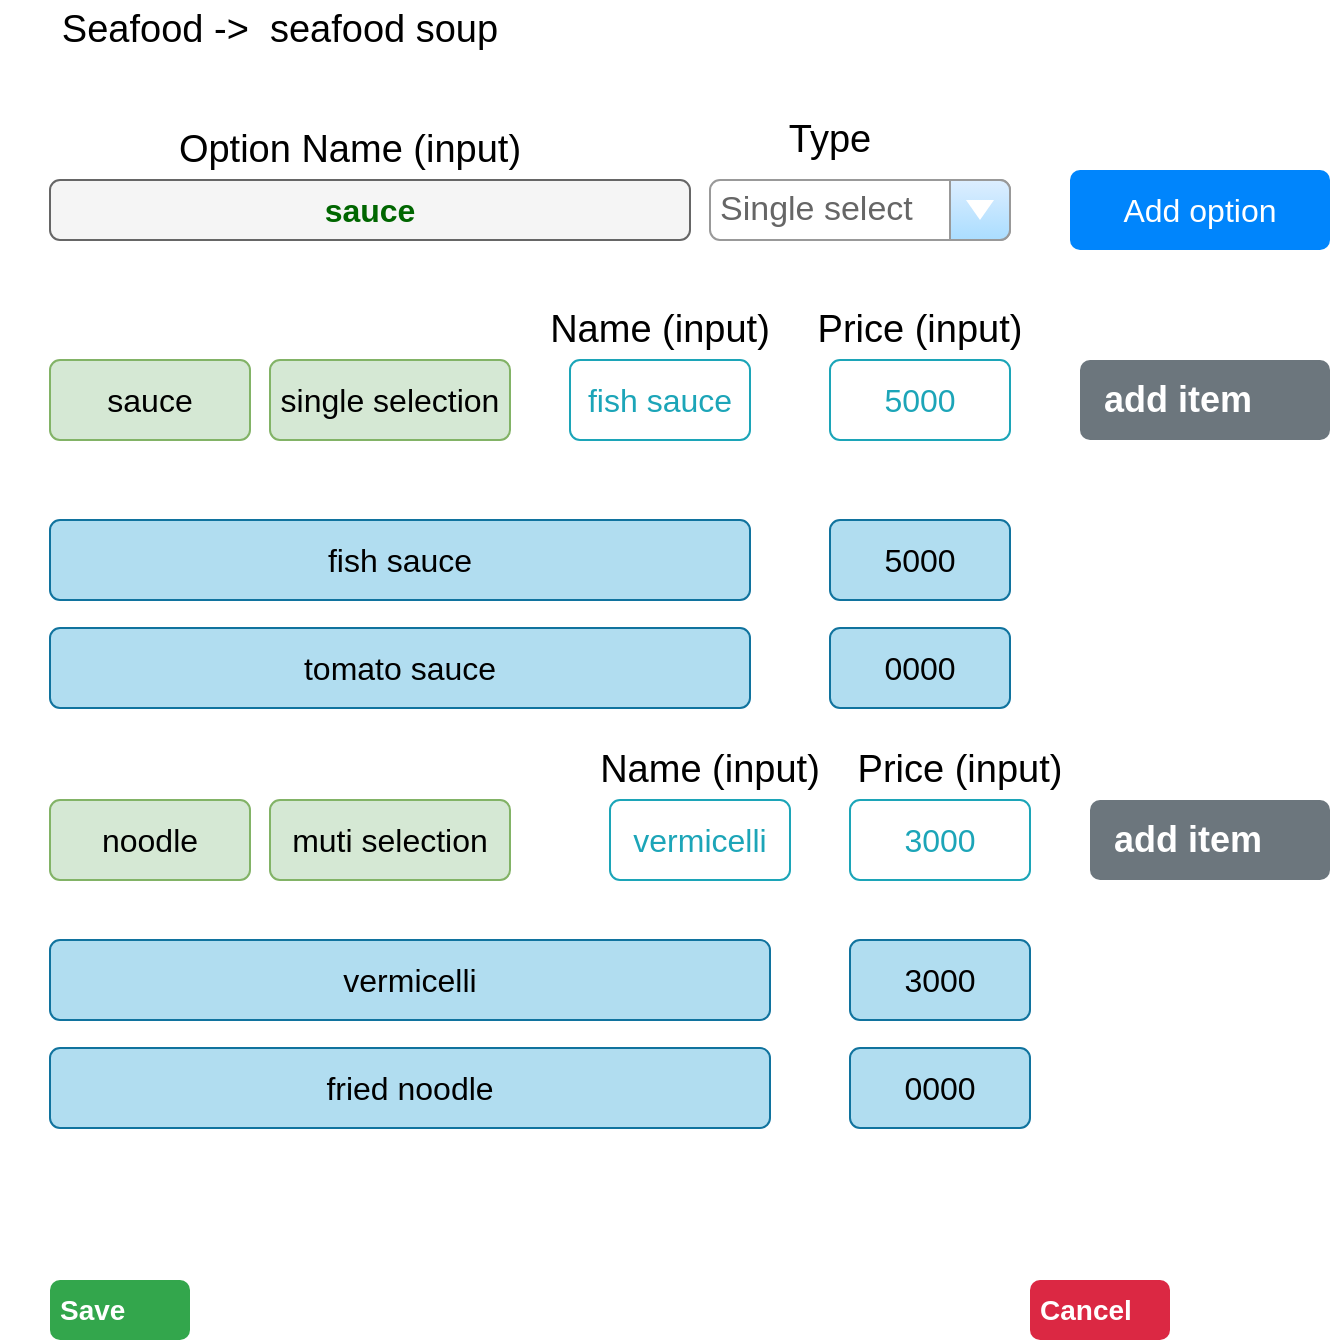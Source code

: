 <mxfile version="22.1.18" type="github">
  <diagram name="Page-1" id="kfKkWPTDTzjf0ijE4DBs">
    <mxGraphModel dx="954" dy="696" grid="1" gridSize="10" guides="1" tooltips="1" connect="1" arrows="1" fold="1" page="1" pageScale="1" pageWidth="1169" pageHeight="827" math="0" shadow="0">
      <root>
        <mxCell id="0" />
        <mxCell id="1" parent="0" />
        <mxCell id="Vs1UA3pdB5jLAvVI1XC_-1" value="&lt;font style=&quot;font-size: 19px;&quot;&gt;Seafood -&amp;gt;&amp;nbsp; seafood soup&lt;/font&gt;" style="text;html=1;strokeColor=none;fillColor=none;align=center;verticalAlign=middle;whiteSpace=wrap;rounded=0;" vertex="1" parent="1">
          <mxGeometry x="45" y="80" width="280" height="30" as="geometry" />
        </mxCell>
        <mxCell id="Vs1UA3pdB5jLAvVI1XC_-2" value="&lt;font color=&quot;#006600&quot;&gt;&lt;b&gt;sauce&lt;/b&gt;&lt;/font&gt;" style="html=1;shadow=0;dashed=0;shape=mxgraph.bootstrap.rrect;rSize=5;strokeColor=#666666;strokeWidth=1;fillColor=#f5f5f5;whiteSpace=wrap;align=center;verticalAlign=middle;spacingLeft=0;fontStyle=0;fontSize=16;spacing=5;fontColor=#333333;" vertex="1" parent="1">
          <mxGeometry x="70" y="170" width="320" height="30" as="geometry" />
        </mxCell>
        <mxCell id="Vs1UA3pdB5jLAvVI1XC_-3" value="&lt;font style=&quot;font-size: 19px;&quot;&gt;Option Name (input)&lt;/font&gt;" style="text;html=1;strokeColor=none;fillColor=none;align=center;verticalAlign=middle;whiteSpace=wrap;rounded=0;" vertex="1" parent="1">
          <mxGeometry x="130" y="140" width="180" height="30" as="geometry" />
        </mxCell>
        <mxCell id="Vs1UA3pdB5jLAvVI1XC_-4" value="Single select" style="strokeWidth=1;shadow=0;dashed=0;align=center;html=1;shape=mxgraph.mockup.forms.comboBox;strokeColor=#999999;fillColor=#ddeeff;align=left;fillColor2=#aaddff;mainText=;fontColor=#666666;fontSize=17;spacingLeft=3;" vertex="1" parent="1">
          <mxGeometry x="400" y="170" width="150" height="30" as="geometry" />
        </mxCell>
        <mxCell id="Vs1UA3pdB5jLAvVI1XC_-5" value="&lt;font style=&quot;font-size: 19px;&quot;&gt;Type&lt;/font&gt;" style="text;html=1;strokeColor=none;fillColor=none;align=center;verticalAlign=middle;whiteSpace=wrap;rounded=0;" vertex="1" parent="1">
          <mxGeometry x="430" y="135" width="60" height="30" as="geometry" />
        </mxCell>
        <mxCell id="Vs1UA3pdB5jLAvVI1XC_-6" value="Add option" style="html=1;shadow=0;dashed=0;shape=mxgraph.bootstrap.rrect;rSize=5;strokeColor=none;strokeWidth=1;fillColor=#0085FC;fontColor=#FFFFFF;whiteSpace=wrap;align=center;verticalAlign=middle;spacingLeft=0;fontStyle=0;fontSize=16;spacing=5;" vertex="1" parent="1">
          <mxGeometry x="580" y="165" width="130" height="40" as="geometry" />
        </mxCell>
        <mxCell id="Vs1UA3pdB5jLAvVI1XC_-7" value="sauce" style="html=1;shadow=0;dashed=0;shape=mxgraph.bootstrap.rrect;rSize=5;strokeColor=#82b366;strokeWidth=1;fillColor=#d5e8d4;whiteSpace=wrap;align=center;verticalAlign=middle;spacingLeft=0;fontStyle=0;fontSize=16;spacing=5;" vertex="1" parent="1">
          <mxGeometry x="70" y="260" width="100" height="40" as="geometry" />
        </mxCell>
        <mxCell id="Vs1UA3pdB5jLAvVI1XC_-10" value="fish sauce" style="html=1;shadow=0;dashed=0;shape=mxgraph.bootstrap.rrect;rSize=5;strokeColor=#1CA5B8;strokeWidth=1;fillColor=none;fontColor=#1CA5B8;whiteSpace=wrap;align=center;verticalAlign=middle;spacingLeft=0;fontStyle=0;fontSize=16;spacing=5;" vertex="1" parent="1">
          <mxGeometry x="330" y="260" width="90" height="40" as="geometry" />
        </mxCell>
        <mxCell id="Vs1UA3pdB5jLAvVI1XC_-11" value="5000" style="html=1;shadow=0;dashed=0;shape=mxgraph.bootstrap.rrect;rSize=5;strokeColor=#1CA5B8;strokeWidth=1;fillColor=none;fontColor=#1CA5B8;whiteSpace=wrap;align=center;verticalAlign=middle;spacingLeft=0;fontStyle=0;fontSize=16;spacing=5;" vertex="1" parent="1">
          <mxGeometry x="460" y="260" width="90" height="40" as="geometry" />
        </mxCell>
        <mxCell id="Vs1UA3pdB5jLAvVI1XC_-13" value="add item" style="html=1;shadow=0;dashed=0;shape=mxgraph.bootstrap.rrect;rSize=5;strokeColor=none;strokeWidth=1;fillColor=#6C767D;fontColor=#FFFFFF;whiteSpace=wrap;align=left;verticalAlign=middle;spacingLeft=10;fontStyle=1;fontSize=18;" vertex="1" parent="1">
          <mxGeometry x="585" y="260" width="125" height="40" as="geometry" />
        </mxCell>
        <mxCell id="Vs1UA3pdB5jLAvVI1XC_-14" value="&lt;font style=&quot;font-size: 19px;&quot;&gt;Name (input)&lt;/font&gt;" style="text;html=1;strokeColor=none;fillColor=none;align=center;verticalAlign=middle;whiteSpace=wrap;rounded=0;" vertex="1" parent="1">
          <mxGeometry x="305" y="230" width="140" height="30" as="geometry" />
        </mxCell>
        <mxCell id="Vs1UA3pdB5jLAvVI1XC_-15" value="&lt;font style=&quot;font-size: 19px;&quot;&gt;Price (input)&lt;/font&gt;" style="text;html=1;strokeColor=none;fillColor=none;align=center;verticalAlign=middle;whiteSpace=wrap;rounded=0;" vertex="1" parent="1">
          <mxGeometry x="450" y="230" width="110" height="30" as="geometry" />
        </mxCell>
        <mxCell id="Vs1UA3pdB5jLAvVI1XC_-16" value="fish sauce" style="html=1;shadow=0;dashed=0;shape=mxgraph.bootstrap.rrect;rSize=5;strokeColor=#10739e;strokeWidth=1;fillColor=#b1ddf0;whiteSpace=wrap;align=center;verticalAlign=middle;spacingLeft=0;fontStyle=0;fontSize=16;spacing=5;" vertex="1" parent="1">
          <mxGeometry x="70" y="340" width="350" height="40" as="geometry" />
        </mxCell>
        <mxCell id="Vs1UA3pdB5jLAvVI1XC_-17" value="5000" style="html=1;shadow=0;dashed=0;shape=mxgraph.bootstrap.rrect;rSize=5;strokeColor=#10739e;strokeWidth=1;fillColor=#b1ddf0;whiteSpace=wrap;align=center;verticalAlign=middle;spacingLeft=0;fontStyle=0;fontSize=16;spacing=5;" vertex="1" parent="1">
          <mxGeometry x="460" y="340" width="90" height="40" as="geometry" />
        </mxCell>
        <mxCell id="Vs1UA3pdB5jLAvVI1XC_-18" value="tomato sauce" style="html=1;shadow=0;dashed=0;shape=mxgraph.bootstrap.rrect;rSize=5;strokeColor=#10739e;strokeWidth=1;fillColor=#b1ddf0;whiteSpace=wrap;align=center;verticalAlign=middle;spacingLeft=0;fontStyle=0;fontSize=16;spacing=5;" vertex="1" parent="1">
          <mxGeometry x="70" y="394" width="350" height="40" as="geometry" />
        </mxCell>
        <mxCell id="Vs1UA3pdB5jLAvVI1XC_-19" value="0000" style="html=1;shadow=0;dashed=0;shape=mxgraph.bootstrap.rrect;rSize=5;strokeColor=#10739e;strokeWidth=1;fillColor=#b1ddf0;whiteSpace=wrap;align=center;verticalAlign=middle;spacingLeft=0;fontStyle=0;fontSize=16;spacing=5;" vertex="1" parent="1">
          <mxGeometry x="460" y="394" width="90" height="40" as="geometry" />
        </mxCell>
        <mxCell id="Vs1UA3pdB5jLAvVI1XC_-20" value="noodle" style="html=1;shadow=0;dashed=0;shape=mxgraph.bootstrap.rrect;rSize=5;strokeColor=#82b366;strokeWidth=1;fillColor=#d5e8d4;whiteSpace=wrap;align=center;verticalAlign=middle;spacingLeft=0;fontStyle=0;fontSize=16;spacing=5;" vertex="1" parent="1">
          <mxGeometry x="70" y="480" width="100" height="40" as="geometry" />
        </mxCell>
        <mxCell id="Vs1UA3pdB5jLAvVI1XC_-21" value="vermicelli" style="html=1;shadow=0;dashed=0;shape=mxgraph.bootstrap.rrect;rSize=5;strokeColor=#1CA5B8;strokeWidth=1;fillColor=none;fontColor=#1CA5B8;whiteSpace=wrap;align=center;verticalAlign=middle;spacingLeft=0;fontStyle=0;fontSize=16;spacing=5;" vertex="1" parent="1">
          <mxGeometry x="350" y="480" width="90" height="40" as="geometry" />
        </mxCell>
        <mxCell id="Vs1UA3pdB5jLAvVI1XC_-22" value="3000" style="html=1;shadow=0;dashed=0;shape=mxgraph.bootstrap.rrect;rSize=5;strokeColor=#1CA5B8;strokeWidth=1;fillColor=none;fontColor=#1CA5B8;whiteSpace=wrap;align=center;verticalAlign=middle;spacingLeft=0;fontStyle=0;fontSize=16;spacing=5;" vertex="1" parent="1">
          <mxGeometry x="470" y="480" width="90" height="40" as="geometry" />
        </mxCell>
        <mxCell id="Vs1UA3pdB5jLAvVI1XC_-23" value="add item" style="html=1;shadow=0;dashed=0;shape=mxgraph.bootstrap.rrect;rSize=5;strokeColor=none;strokeWidth=1;fillColor=#6C767D;fontColor=#FFFFFF;whiteSpace=wrap;align=left;verticalAlign=middle;spacingLeft=10;fontStyle=1;fontSize=18;" vertex="1" parent="1">
          <mxGeometry x="590" y="480" width="120" height="40" as="geometry" />
        </mxCell>
        <mxCell id="Vs1UA3pdB5jLAvVI1XC_-24" value="&lt;font style=&quot;font-size: 19px;&quot;&gt;Name (input)&lt;/font&gt;" style="text;html=1;strokeColor=none;fillColor=none;align=center;verticalAlign=middle;whiteSpace=wrap;rounded=0;" vertex="1" parent="1">
          <mxGeometry x="330" y="450" width="140" height="30" as="geometry" />
        </mxCell>
        <mxCell id="Vs1UA3pdB5jLAvVI1XC_-25" value="&lt;font style=&quot;font-size: 19px;&quot;&gt;Price (input)&lt;/font&gt;" style="text;html=1;strokeColor=none;fillColor=none;align=center;verticalAlign=middle;whiteSpace=wrap;rounded=0;" vertex="1" parent="1">
          <mxGeometry x="470" y="450" width="110" height="30" as="geometry" />
        </mxCell>
        <mxCell id="Vs1UA3pdB5jLAvVI1XC_-26" value="vermicelli" style="html=1;shadow=0;dashed=0;shape=mxgraph.bootstrap.rrect;rSize=5;strokeColor=#10739e;strokeWidth=1;fillColor=#b1ddf0;whiteSpace=wrap;align=center;verticalAlign=middle;spacingLeft=0;fontStyle=0;fontSize=16;spacing=5;" vertex="1" parent="1">
          <mxGeometry x="70" y="550" width="360" height="40" as="geometry" />
        </mxCell>
        <mxCell id="Vs1UA3pdB5jLAvVI1XC_-27" value="3000" style="html=1;shadow=0;dashed=0;shape=mxgraph.bootstrap.rrect;rSize=5;strokeColor=#10739e;strokeWidth=1;fillColor=#b1ddf0;whiteSpace=wrap;align=center;verticalAlign=middle;spacingLeft=0;fontStyle=0;fontSize=16;spacing=5;" vertex="1" parent="1">
          <mxGeometry x="470" y="550" width="90" height="40" as="geometry" />
        </mxCell>
        <mxCell id="Vs1UA3pdB5jLAvVI1XC_-28" value="fried noodle" style="html=1;shadow=0;dashed=0;shape=mxgraph.bootstrap.rrect;rSize=5;strokeColor=#10739e;strokeWidth=1;fillColor=#b1ddf0;whiteSpace=wrap;align=center;verticalAlign=middle;spacingLeft=0;fontStyle=0;fontSize=16;spacing=5;" vertex="1" parent="1">
          <mxGeometry x="70" y="604" width="360" height="40" as="geometry" />
        </mxCell>
        <mxCell id="Vs1UA3pdB5jLAvVI1XC_-29" value="0000" style="html=1;shadow=0;dashed=0;shape=mxgraph.bootstrap.rrect;rSize=5;strokeColor=#10739e;strokeWidth=1;fillColor=#b1ddf0;whiteSpace=wrap;align=center;verticalAlign=middle;spacingLeft=0;fontStyle=0;fontSize=16;spacing=5;" vertex="1" parent="1">
          <mxGeometry x="470" y="604" width="90" height="40" as="geometry" />
        </mxCell>
        <mxCell id="Vs1UA3pdB5jLAvVI1XC_-30" value="single selection" style="html=1;shadow=0;dashed=0;shape=mxgraph.bootstrap.rrect;rSize=5;strokeColor=#82b366;strokeWidth=1;fillColor=#d5e8d4;whiteSpace=wrap;align=center;verticalAlign=middle;spacingLeft=0;fontStyle=0;fontSize=16;spacing=5;" vertex="1" parent="1">
          <mxGeometry x="180" y="260" width="120" height="40" as="geometry" />
        </mxCell>
        <mxCell id="Vs1UA3pdB5jLAvVI1XC_-31" value="muti selection" style="html=1;shadow=0;dashed=0;shape=mxgraph.bootstrap.rrect;rSize=5;strokeColor=#82b366;strokeWidth=1;fillColor=#d5e8d4;whiteSpace=wrap;align=center;verticalAlign=middle;spacingLeft=0;fontStyle=0;fontSize=16;spacing=5;" vertex="1" parent="1">
          <mxGeometry x="180" y="480" width="120" height="40" as="geometry" />
        </mxCell>
        <mxCell id="Vs1UA3pdB5jLAvVI1XC_-32" value="Save" style="html=1;shadow=0;dashed=0;shape=mxgraph.bootstrap.rrect;rSize=5;strokeColor=none;strokeWidth=1;fillColor=#33A64C;fontColor=#FFFFFF;whiteSpace=wrap;align=left;verticalAlign=middle;spacingLeft=0;fontStyle=1;fontSize=14;spacing=5;" vertex="1" parent="1">
          <mxGeometry x="70" y="720" width="70" height="30" as="geometry" />
        </mxCell>
        <mxCell id="Vs1UA3pdB5jLAvVI1XC_-34" value="Cancel" style="html=1;shadow=0;dashed=0;shape=mxgraph.bootstrap.rrect;rSize=5;strokeColor=none;strokeWidth=1;fillColor=#DB2843;fontColor=#FFFFFF;whiteSpace=wrap;align=left;verticalAlign=middle;spacingLeft=0;fontStyle=1;fontSize=14;spacing=5;" vertex="1" parent="1">
          <mxGeometry x="560" y="720" width="70" height="30" as="geometry" />
        </mxCell>
      </root>
    </mxGraphModel>
  </diagram>
</mxfile>

